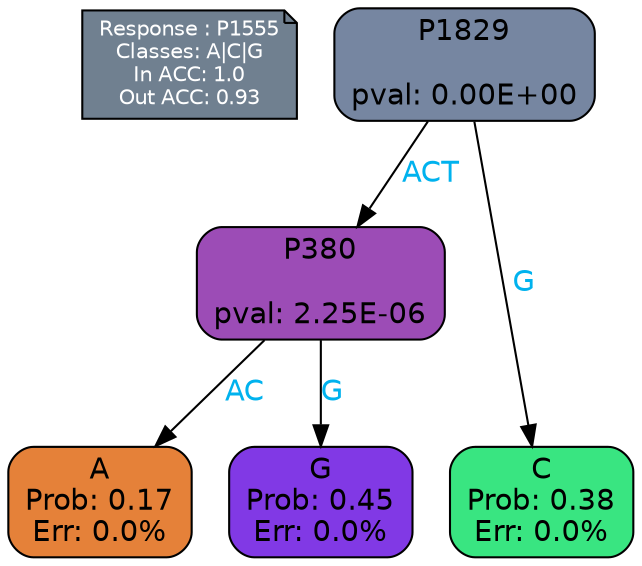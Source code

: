 digraph Tree {
node [shape=box, style="filled, rounded", color="black", fontname=helvetica] ;
graph [ranksep=equally, splines=polylines, bgcolor=transparent, dpi=600] ;
edge [fontname=helvetica] ;
LEGEND [label="Response : P1555
Classes: A|C|G
In ACC: 1.0
Out ACC: 0.93
",shape=note,align=left,style=filled,fillcolor="slategray",fontcolor="white",fontsize=10];1 [label="P1829

pval: 0.00E+00", fillcolor="#7686a1"] ;
2 [label="P380

pval: 2.25E-06", fillcolor="#9c4cb6"] ;
3 [label="A
Prob: 0.17
Err: 0.0%", fillcolor="#e58139"] ;
4 [label="G
Prob: 0.45
Err: 0.0%", fillcolor="#8139e5"] ;
5 [label="C
Prob: 0.38
Err: 0.0%", fillcolor="#39e581"] ;
1 -> 2 [label="ACT",fontcolor=deepskyblue2] ;
1 -> 5 [label="G",fontcolor=deepskyblue2] ;
2 -> 3 [label="AC",fontcolor=deepskyblue2] ;
2 -> 4 [label="G",fontcolor=deepskyblue2] ;
{rank = same; 3;4;5;}{rank = same; LEGEND;1;}}